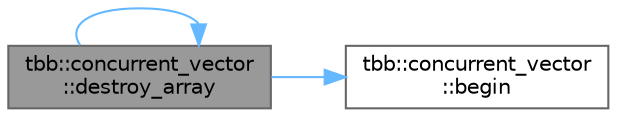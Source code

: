 digraph "tbb::concurrent_vector::destroy_array"
{
 // LATEX_PDF_SIZE
  bgcolor="transparent";
  edge [fontname=Helvetica,fontsize=10,labelfontname=Helvetica,labelfontsize=10];
  node [fontname=Helvetica,fontsize=10,shape=box,height=0.2,width=0.4];
  rankdir="LR";
  Node1 [id="Node000001",label="tbb::concurrent_vector\l::destroy_array",height=0.2,width=0.4,color="gray40", fillcolor="grey60", style="filled", fontcolor="black",tooltip="Destroy n instances of T, starting at \"begin\"."];
  Node1 -> Node2 [id="edge1_Node000001_Node000002",color="steelblue1",style="solid",tooltip=" "];
  Node2 [id="Node000002",label="tbb::concurrent_vector\l::begin",height=0.2,width=0.4,color="grey40", fillcolor="white", style="filled",URL="$classtbb_1_1concurrent__vector.html#a2914571ae4553453e3046132bd1dc4ec",tooltip="start iterator"];
  Node1 -> Node1 [id="edge2_Node000001_Node000001",color="steelblue1",style="solid",tooltip=" "];
}
